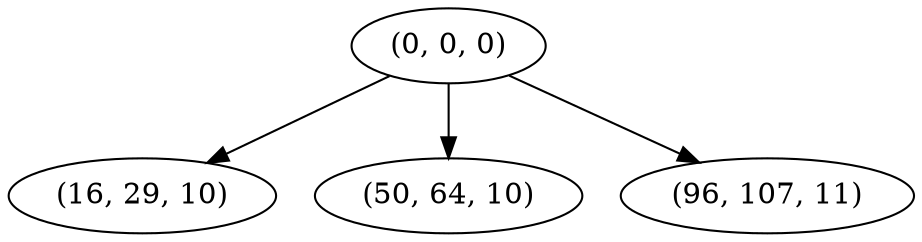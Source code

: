 digraph tree {
    "(0, 0, 0)";
    "(16, 29, 10)";
    "(50, 64, 10)";
    "(96, 107, 11)";
    "(0, 0, 0)" -> "(16, 29, 10)";
    "(0, 0, 0)" -> "(50, 64, 10)";
    "(0, 0, 0)" -> "(96, 107, 11)";
}
